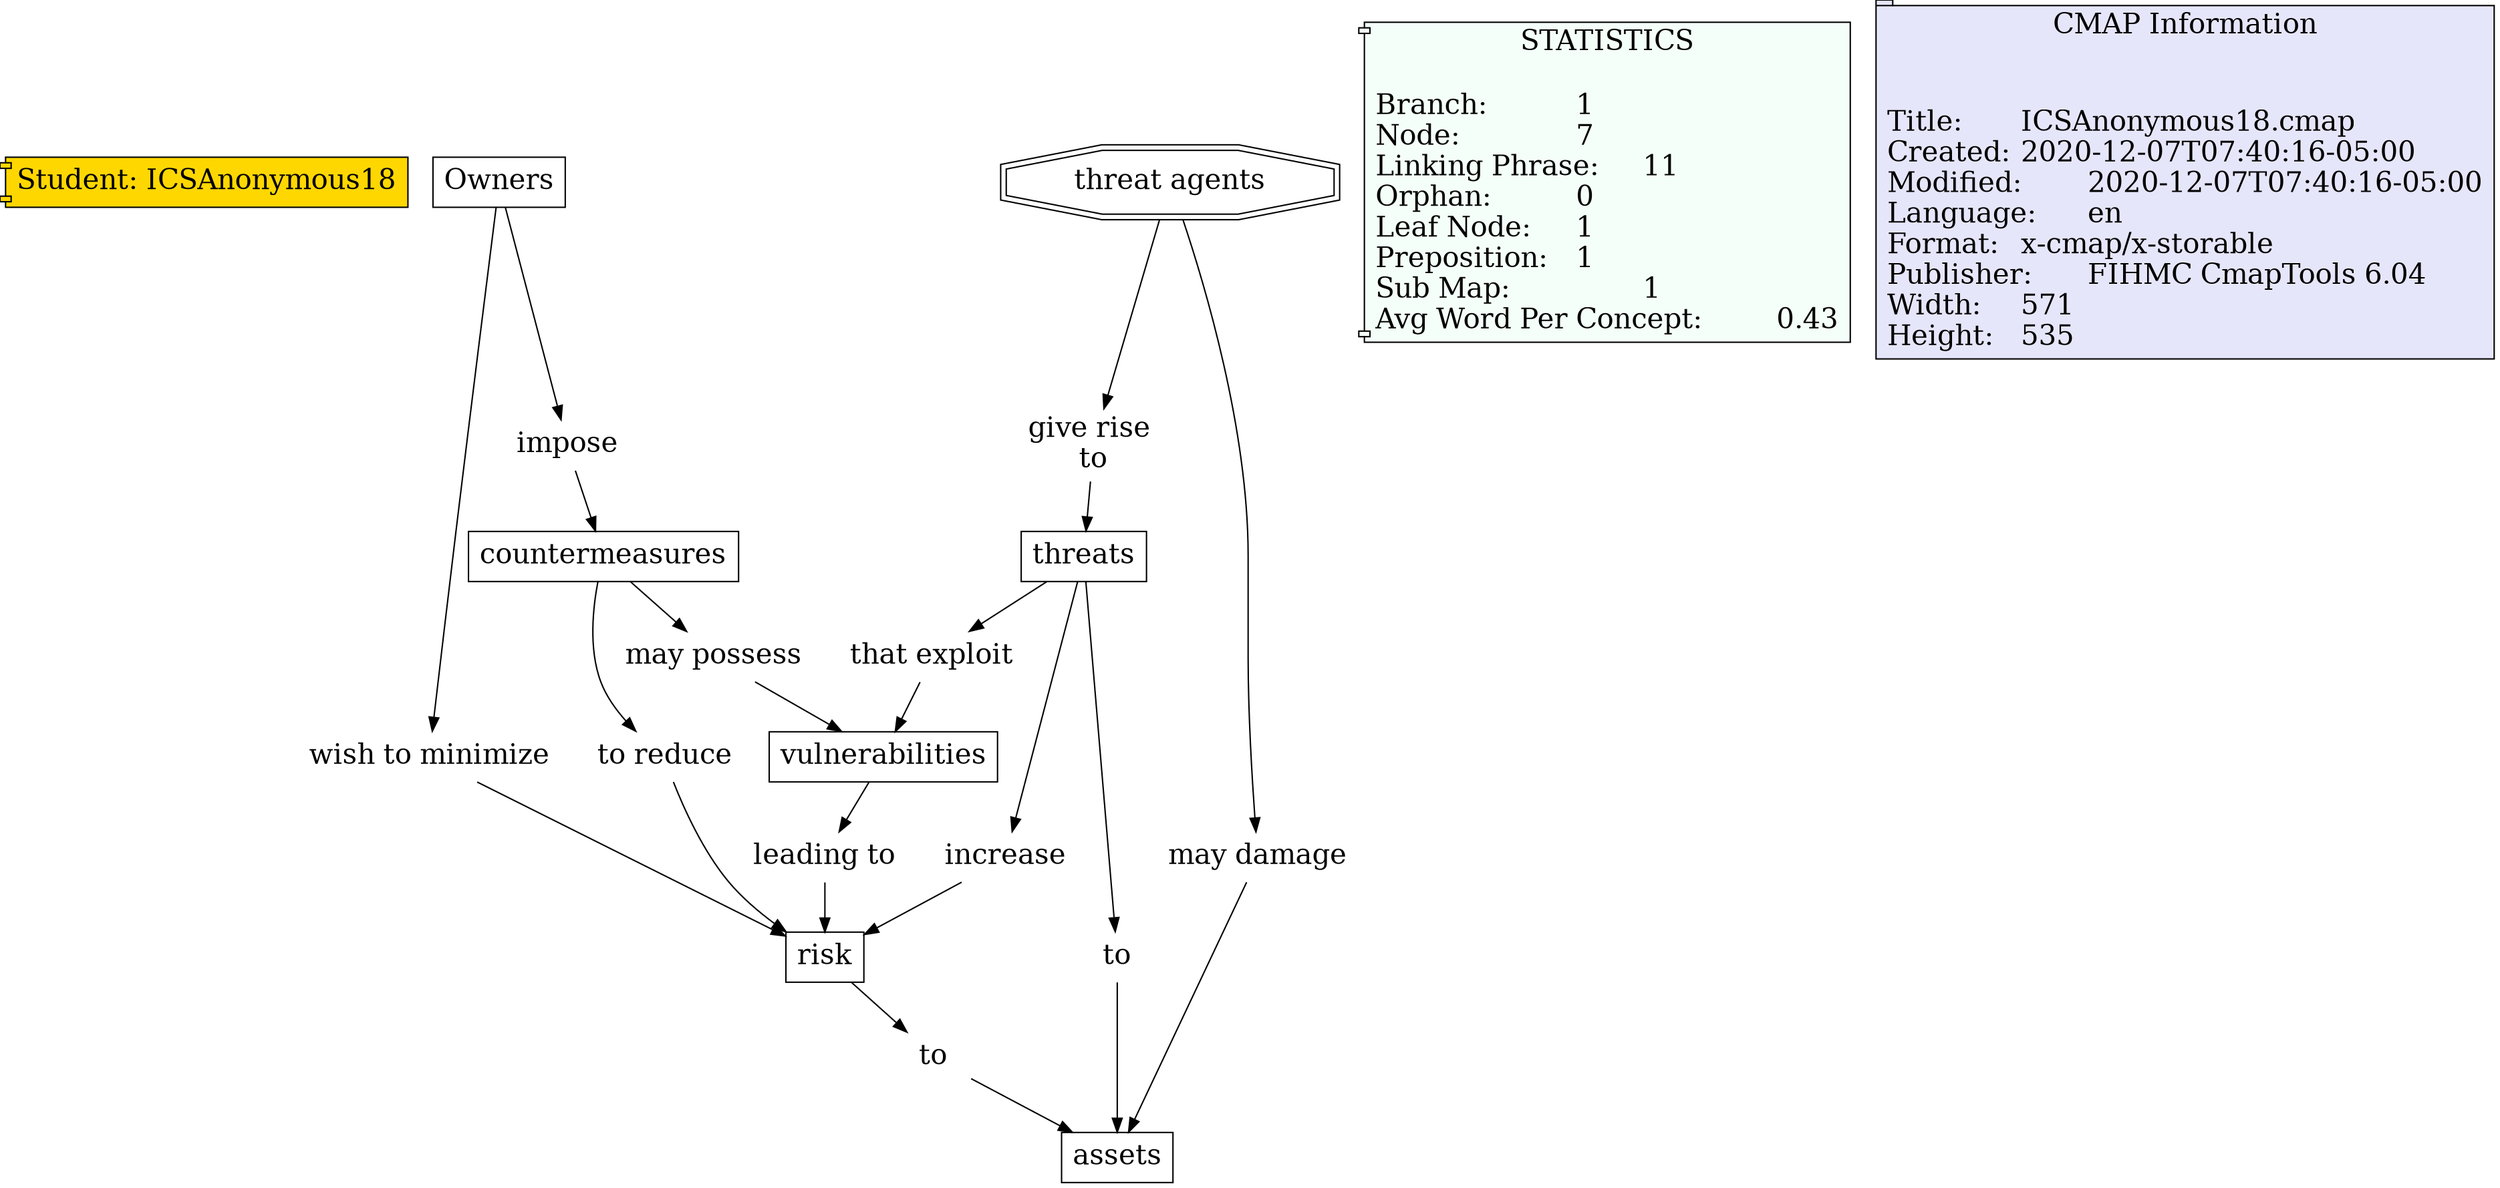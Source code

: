 // The Round Table
digraph {
	Student [label="Student: ICSAnonymous18" fillcolor=gold fontsize=20 shape=component style=filled]
	"1RPYZL55S-BVZ0R9-KF" [label="to reduce" fontsize=20 shape=none]
	"1RPYZH5VQ-145JL0M-F8" [label=risk fillcolor=white fontsize=20 shape=rect style=filled]
	"1RPYZL55S-BVZ0R9-KF" -> "1RPYZH5VQ-145JL0M-F8" [constraint=true]
	"1RPYZHH1Q-1K9GT8-FP" [label=threats fillcolor=white fontsize=20 shape=rect style=filled]
	"1RPYZY5JM-FJJYJ5-17F" [label=increase fontsize=20 shape=none]
	"1RPYZHH1Q-1K9GT8-FP" -> "1RPYZY5JM-FJJYJ5-17F" [constraint=true]
	"1RPYZY5JM-FJJYJ5-17F" [label=increase fontsize=20 shape=none]
	"1RPYZH5VQ-145JL0M-F8" [label=risk fillcolor=white fontsize=20 shape=rect style=filled]
	"1RPYZY5JM-FJJYJ5-17F" -> "1RPYZH5VQ-145JL0M-F8" [constraint=true]
	"1RPYZGVQ4-XM937X-DM" [label=vulnerabilities fillcolor=white fontsize=20 shape=rect style=filled]
	"1RPYZNFXV-21Z6NVX-P9" [label="leading to
" fontsize=20 shape=none]
	"1RPYZGVQ4-XM937X-DM" -> "1RPYZNFXV-21Z6NVX-P9" [constraint=true]
	"1RPYZRDBZ-28CQ3X5-VD" [label=to fontsize=20 shape=none]
	"1RPYZHQ1R-PFQ81N-G2" [label=assets fillcolor=white fontsize=20 shape=rect style=filled]
	"1RPYZRDBZ-28CQ3X5-VD" -> "1RPYZHQ1R-PFQ81N-G2" [constraint=true]
	"1RPYZHH1Q-1K9GT8-FP" [label=threats fillcolor=white fontsize=20 shape=rect style=filled]
	"1RPYZQJ55-1NP66KH-TN" [label=to fontsize=20 shape=none]
	"1RPYZHH1Q-1K9GT8-FP" -> "1RPYZQJ55-1NP66KH-TN" [constraint=true]
	"1RPYZG5ZN-VHX0H8-CP" [label=countermeasures fillcolor=white fontsize=20 shape=rect style=filled]
	"1RPYZLJVR-CVN3PY-LF" [label="may possess
" fontsize=20 shape=none]
	"1RPYZG5ZN-VHX0H8-CP" -> "1RPYZLJVR-CVN3PY-LF" [constraint=true]
	"1RPYZPBDM-1402V1R-RD" [label="give rise 
to" fontsize=20 shape=none]
	"1RPYZHH1Q-1K9GT8-FP" [label=threats fillcolor=white fontsize=20 shape=rect style=filled]
	"1RPYZPBDM-1402V1R-RD" -> "1RPYZHH1Q-1K9GT8-FP" [constraint=true]
	"1RPYZNW19-369S7M-Q9" [label="that exploit
" fontsize=20 shape=none]
	"1RPYZGVQ4-XM937X-DM" [label=vulnerabilities fillcolor=white fontsize=20 shape=rect style=filled]
	"1RPYZNW19-369S7M-Q9" -> "1RPYZGVQ4-XM937X-DM" [constraint=true]
	"1RPYZQJ55-1NP66KH-TN" [label=to fontsize=20 shape=none]
	"1RPYZHQ1R-PFQ81N-G2" [label=assets fillcolor=white fontsize=20 shape=rect style=filled]
	"1RPYZQJ55-1NP66KH-TN" -> "1RPYZHQ1R-PFQ81N-G2" [constraint=true]
	"1RPYZLJVR-CVN3PY-LF" [label="may possess
" fontsize=20 shape=none]
	"1RPYZGVQ4-XM937X-DM" [label=vulnerabilities fillcolor=white fontsize=20 shape=rect style=filled]
	"1RPYZLJVR-CVN3PY-LF" -> "1RPYZGVQ4-XM937X-DM" [constraint=true]
	"1RPYZHZFR-V8JP85-GF" [label="threat agents
" fillcolor=white fontsize=20 shape=doubleoctagon style=filled]
	"1RPYZPBDM-1402V1R-RD" [label="give rise 
to" fontsize=20 shape=none]
	"1RPYZHZFR-V8JP85-GF" -> "1RPYZPBDM-1402V1R-RD" [constraint=true]
	"1RPYZKCTY-TY9B20-J6" [label="wish to minimize
" fontsize=20 shape=none]
	"1RPYZH5VQ-145JL0M-F8" [label=risk fillcolor=white fontsize=20 shape=rect style=filled]
	"1RPYZKCTY-TY9B20-J6" -> "1RPYZH5VQ-145JL0M-F8" [constraint=true]
	"1RPYZPV7N-88BW9-SK" [label="may damage
" fontsize=20 shape=none]
	"1RPYZHQ1R-PFQ81N-G2" [label=assets fillcolor=white fontsize=20 shape=rect style=filled]
	"1RPYZPV7N-88BW9-SK" -> "1RPYZHQ1R-PFQ81N-G2" [constraint=true]
	"1RPYZF91H-1V8KCXR-89" [label=Owners fillcolor=white fontsize=20 shape=rect style=filled]
	"1RPYZJMFZ-T43HV8-H5" [label=impose fontsize=20 shape=none]
	"1RPYZF91H-1V8KCXR-89" -> "1RPYZJMFZ-T43HV8-H5" [constraint=true]
	"1RPYZNFXV-21Z6NVX-P9" [label="leading to
" fontsize=20 shape=none]
	"1RPYZH5VQ-145JL0M-F8" [label=risk fillcolor=white fontsize=20 shape=rect style=filled]
	"1RPYZNFXV-21Z6NVX-P9" -> "1RPYZH5VQ-145JL0M-F8" [constraint=true]
	"1RPYZJMFZ-T43HV8-H5" [label=impose fontsize=20 shape=none]
	"1RPYZG5ZN-VHX0H8-CP" [label=countermeasures fillcolor=white fontsize=20 shape=rect style=filled]
	"1RPYZJMFZ-T43HV8-H5" -> "1RPYZG5ZN-VHX0H8-CP" [constraint=true]
	"1RPYZHZFR-V8JP85-GF" [label="threat agents
" fillcolor=white fontsize=20 shape=doubleoctagon style=filled]
	"1RPYZPV7N-88BW9-SK" [label="may damage
" fontsize=20 shape=none]
	"1RPYZHZFR-V8JP85-GF" -> "1RPYZPV7N-88BW9-SK" [constraint=true]
	"1RPYZG5ZN-VHX0H8-CP" [label=countermeasures fillcolor=white fontsize=20 shape=rect style=filled]
	"1RPYZL55S-BVZ0R9-KF" [label="to reduce" fontsize=20 shape=none]
	"1RPYZG5ZN-VHX0H8-CP" -> "1RPYZL55S-BVZ0R9-KF" [constraint=true]
	"1RPYZH5VQ-145JL0M-F8" [label=risk fillcolor=white fontsize=20 shape=rect style=filled]
	"1RPYZRDBZ-28CQ3X5-VD" [label=to fontsize=20 shape=none]
	"1RPYZH5VQ-145JL0M-F8" -> "1RPYZRDBZ-28CQ3X5-VD" [constraint=true]
	"1RPYZHH1Q-1K9GT8-FP" [label=threats fillcolor=white fontsize=20 shape=rect style=filled]
	"1RPYZNW19-369S7M-Q9" [label="that exploit
" fontsize=20 shape=none]
	"1RPYZHH1Q-1K9GT8-FP" -> "1RPYZNW19-369S7M-Q9" [constraint=true]
	"1RPYZF91H-1V8KCXR-89" [label=Owners fillcolor=white fontsize=20 shape=rect style=filled]
	"1RPYZKCTY-TY9B20-J6" [label="wish to minimize
" fontsize=20 shape=none]
	"1RPYZF91H-1V8KCXR-89" -> "1RPYZKCTY-TY9B20-J6" [constraint=true]
	statictics [label="STATISTICS
\lBranch:		1\lNode:		7\lLinking Phrase:	11\lOrphan:		0\lLeaf Node:	1\lPreposition:	1\lSub Map:		1\lAvg Word Per Concept:	0.43\l" Gsplines=true fillcolor="#F5FFFA" fontsize=20 shape=component style=filled]
	file_info [label="CMAP Information

\lTitle:	ICSAnonymous18.cmap\lCreated:	2020-12-07T07:40:16-05:00\lModified:	2020-12-07T07:40:16-05:00\lLanguage:	en\lFormat:	x-cmap/x-storable\lPublisher:	FIHMC CmapTools 6.04\lWidth:	571\lHeight:	535\l" Gsplines=true fillcolor="#E6E6FA" fontsize=20 shape=tab style=filled]
}
